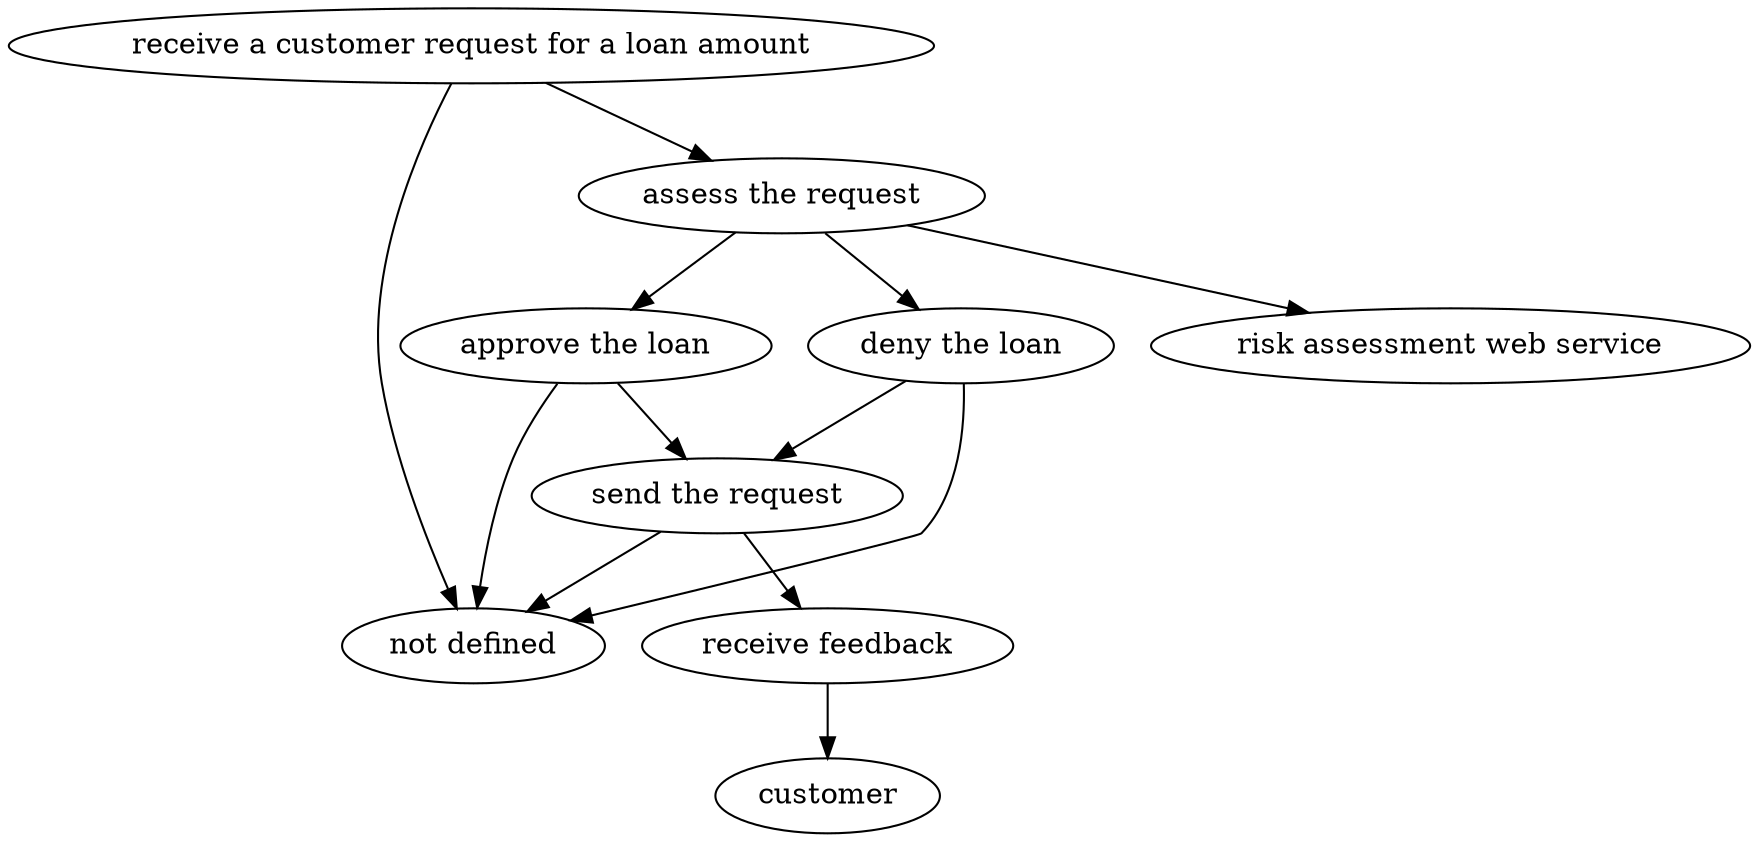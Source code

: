 strict digraph "doc-5.1" {
	graph [name="doc-5.1"];
	"receive a customer request for a loan amount"	[attrs="{'type': 'Activity', 'label': 'receive a customer request for a loan amount'}"];
	"assess the request"	[attrs="{'type': 'Activity', 'label': 'assess the request'}"];
	"receive a customer request for a loan amount" -> "assess the request"	[attrs="{'type': 'flow', 'label': 'flow'}"];
	"not defined"	[attrs="{'type': 'Actor', 'label': 'not defined'}"];
	"receive a customer request for a loan amount" -> "not defined"	[attrs="{'type': 'actor performer', 'label': 'actor performer'}"];
	"approve the loan"	[attrs="{'type': 'Activity', 'label': 'approve the loan'}"];
	"assess the request" -> "approve the loan"	[attrs="{'type': 'flow', 'label': 'flow'}"];
	"deny the loan"	[attrs="{'type': 'Activity', 'label': 'deny the loan'}"];
	"assess the request" -> "deny the loan"	[attrs="{'type': 'flow', 'label': 'flow'}"];
	"risk assessment web service"	[attrs="{'type': 'Actor', 'label': 'risk assessment web service'}"];
	"assess the request" -> "risk assessment web service"	[attrs="{'type': 'actor performer', 'label': 'actor performer'}"];
	"send the request"	[attrs="{'type': 'Activity', 'label': 'send the request'}"];
	"approve the loan" -> "send the request"	[attrs="{'type': 'flow', 'label': 'flow'}"];
	"approve the loan" -> "not defined"	[attrs="{'type': 'actor performer', 'label': 'actor performer'}"];
	"deny the loan" -> "send the request"	[attrs="{'type': 'flow', 'label': 'flow'}"];
	"deny the loan" -> "not defined"	[attrs="{'type': 'actor performer', 'label': 'actor performer'}"];
	"receive feedback"	[attrs="{'type': 'Activity', 'label': 'receive feedback'}"];
	"send the request" -> "receive feedback"	[attrs="{'type': 'flow', 'label': 'flow'}"];
	"send the request" -> "not defined"	[attrs="{'type': 'actor performer', 'label': 'actor performer'}"];
	customer	[attrs="{'type': 'Actor', 'label': 'customer'}"];
	"receive feedback" -> customer	[attrs="{'type': 'actor performer', 'label': 'actor performer'}"];
}
